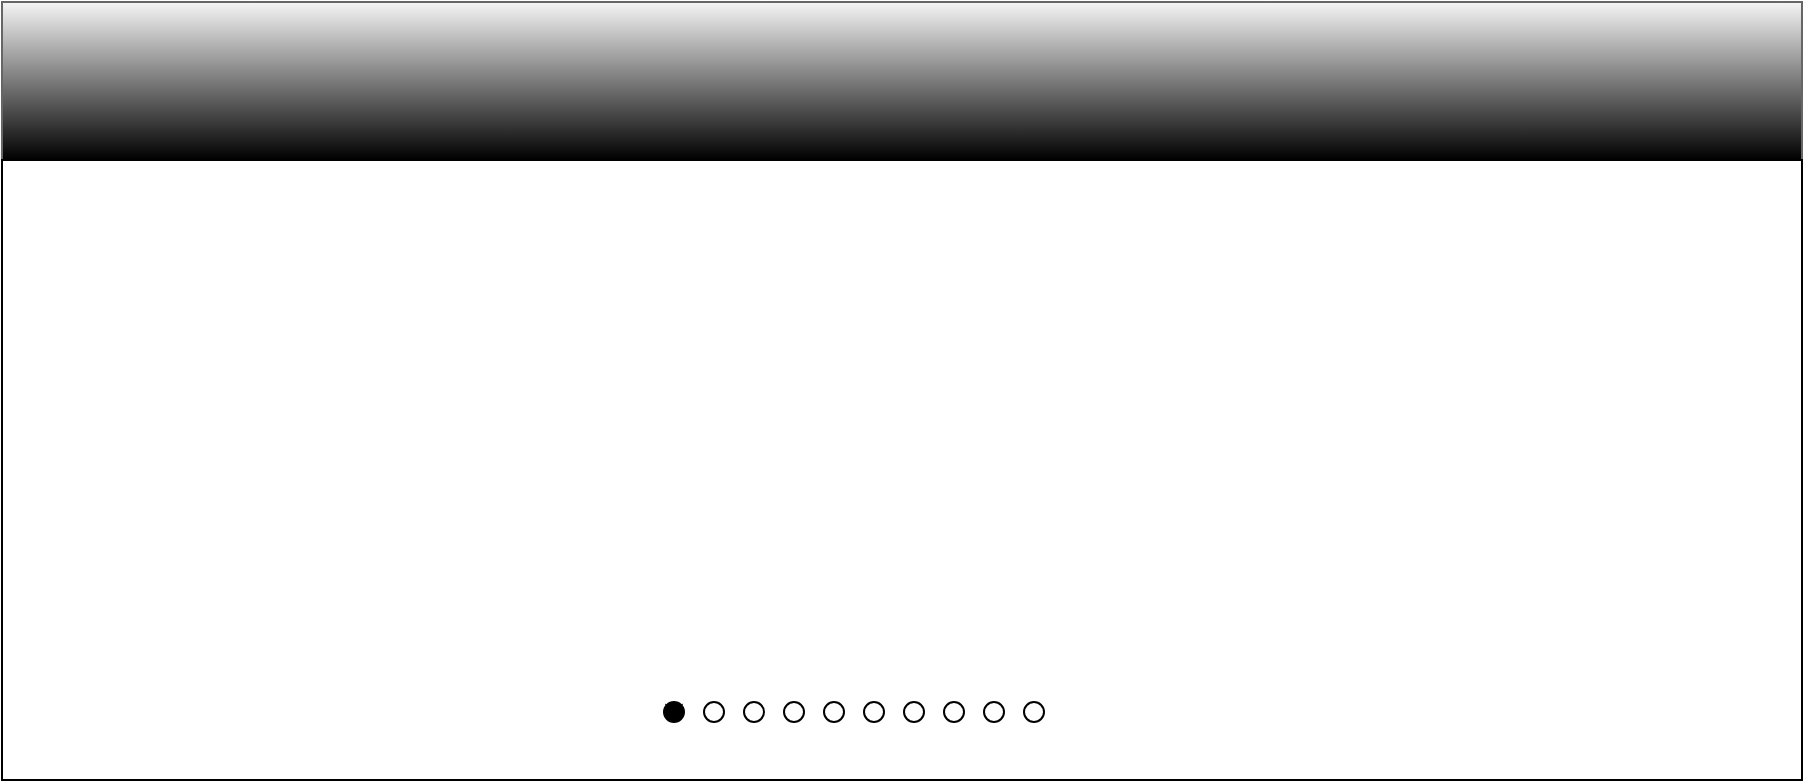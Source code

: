 <mxfile version="13.8.5" type="github">
  <diagram id="dYi3LoX2D-u_dekNeybU" name="Page-1">
    <mxGraphModel dx="1422" dy="2402" grid="1" gridSize="10" guides="0" tooltips="1" connect="1" arrows="1" fold="1" page="1" pageScale="1" pageWidth="900" pageHeight="1600" math="0" shadow="0">
      <root>
        <mxCell id="0" />
        <mxCell id="1" parent="0" />
        <mxCell id="12CVPQTj4qh7yBTBn0yW-5" value="" style="rounded=0;whiteSpace=wrap;html=1;fillColor=#f5f5f5;strokeColor=#666666;gradientColor=#000000;" vertex="1" parent="1">
          <mxGeometry y="-1600" width="900" height="79" as="geometry" />
        </mxCell>
        <mxCell id="2yabFbFt9VHdaNWseqrh-1" value="" style="rounded=0;whiteSpace=wrap;html=1;" vertex="1" parent="1">
          <mxGeometry y="-1521" width="900" height="310" as="geometry" />
        </mxCell>
        <mxCell id="2yabFbFt9VHdaNWseqrh-17" value="" style="group" connectable="0" vertex="1" parent="1">
          <mxGeometry x="331" y="-1250" width="190" height="10" as="geometry" />
        </mxCell>
        <mxCell id="2yabFbFt9VHdaNWseqrh-2" value="" style="ellipse;whiteSpace=wrap;html=1;aspect=fixed;fillColor=#000000;" vertex="1" parent="2yabFbFt9VHdaNWseqrh-17">
          <mxGeometry width="10" height="10" as="geometry" />
        </mxCell>
        <mxCell id="2yabFbFt9VHdaNWseqrh-3" value="" style="ellipse;whiteSpace=wrap;html=1;aspect=fixed;" vertex="1" parent="2yabFbFt9VHdaNWseqrh-17">
          <mxGeometry x="20" width="10" height="10" as="geometry" />
        </mxCell>
        <mxCell id="2yabFbFt9VHdaNWseqrh-4" value="" style="ellipse;whiteSpace=wrap;html=1;aspect=fixed;" vertex="1" parent="2yabFbFt9VHdaNWseqrh-17">
          <mxGeometry x="40" width="10" height="10" as="geometry" />
        </mxCell>
        <mxCell id="2yabFbFt9VHdaNWseqrh-5" value="" style="ellipse;whiteSpace=wrap;html=1;aspect=fixed;" vertex="1" parent="2yabFbFt9VHdaNWseqrh-17">
          <mxGeometry x="60" width="10" height="10" as="geometry" />
        </mxCell>
        <mxCell id="2yabFbFt9VHdaNWseqrh-6" value="" style="ellipse;whiteSpace=wrap;html=1;aspect=fixed;" vertex="1" parent="2yabFbFt9VHdaNWseqrh-17">
          <mxGeometry x="80" width="10" height="10" as="geometry" />
        </mxCell>
        <mxCell id="2yabFbFt9VHdaNWseqrh-7" value="" style="ellipse;whiteSpace=wrap;html=1;aspect=fixed;" vertex="1" parent="2yabFbFt9VHdaNWseqrh-17">
          <mxGeometry x="100" width="10" height="10" as="geometry" />
        </mxCell>
        <mxCell id="2yabFbFt9VHdaNWseqrh-8" value="" style="ellipse;whiteSpace=wrap;html=1;aspect=fixed;" vertex="1" parent="2yabFbFt9VHdaNWseqrh-17">
          <mxGeometry x="120" width="10" height="10" as="geometry" />
        </mxCell>
        <mxCell id="2yabFbFt9VHdaNWseqrh-9" value="" style="ellipse;whiteSpace=wrap;html=1;aspect=fixed;" vertex="1" parent="2yabFbFt9VHdaNWseqrh-17">
          <mxGeometry x="140" width="10" height="10" as="geometry" />
        </mxCell>
        <mxCell id="2yabFbFt9VHdaNWseqrh-10" value="" style="ellipse;whiteSpace=wrap;html=1;aspect=fixed;" vertex="1" parent="2yabFbFt9VHdaNWseqrh-17">
          <mxGeometry x="160" width="10" height="10" as="geometry" />
        </mxCell>
        <mxCell id="2yabFbFt9VHdaNWseqrh-11" value="" style="ellipse;whiteSpace=wrap;html=1;aspect=fixed;" vertex="1" parent="2yabFbFt9VHdaNWseqrh-17">
          <mxGeometry x="180" width="10" height="10" as="geometry" />
        </mxCell>
        <mxCell id="zTn_pAnikClX0TM4PAsH-5" style="edgeStyle=orthogonalEdgeStyle;rounded=0;orthogonalLoop=1;jettySize=auto;html=1;exitX=1;exitY=1;exitDx=0;exitDy=0;entryX=0.5;entryY=1;entryDx=0;entryDy=0;" edge="1" parent="2yabFbFt9VHdaNWseqrh-17" source="2yabFbFt9VHdaNWseqrh-2" target="2yabFbFt9VHdaNWseqrh-2">
          <mxGeometry relative="1" as="geometry" />
        </mxCell>
      </root>
    </mxGraphModel>
  </diagram>
</mxfile>
